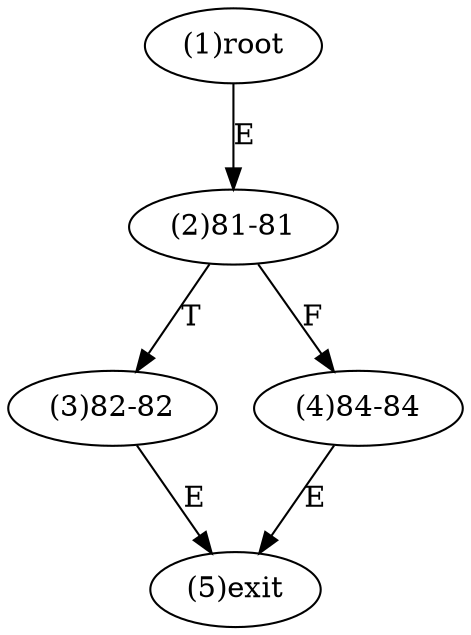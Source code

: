 digraph "" { 
1[ label="(1)root"];
2[ label="(2)81-81"];
3[ label="(3)82-82"];
4[ label="(4)84-84"];
5[ label="(5)exit"];
1->2[ label="E"];
2->4[ label="F"];
2->3[ label="T"];
3->5[ label="E"];
4->5[ label="E"];
}